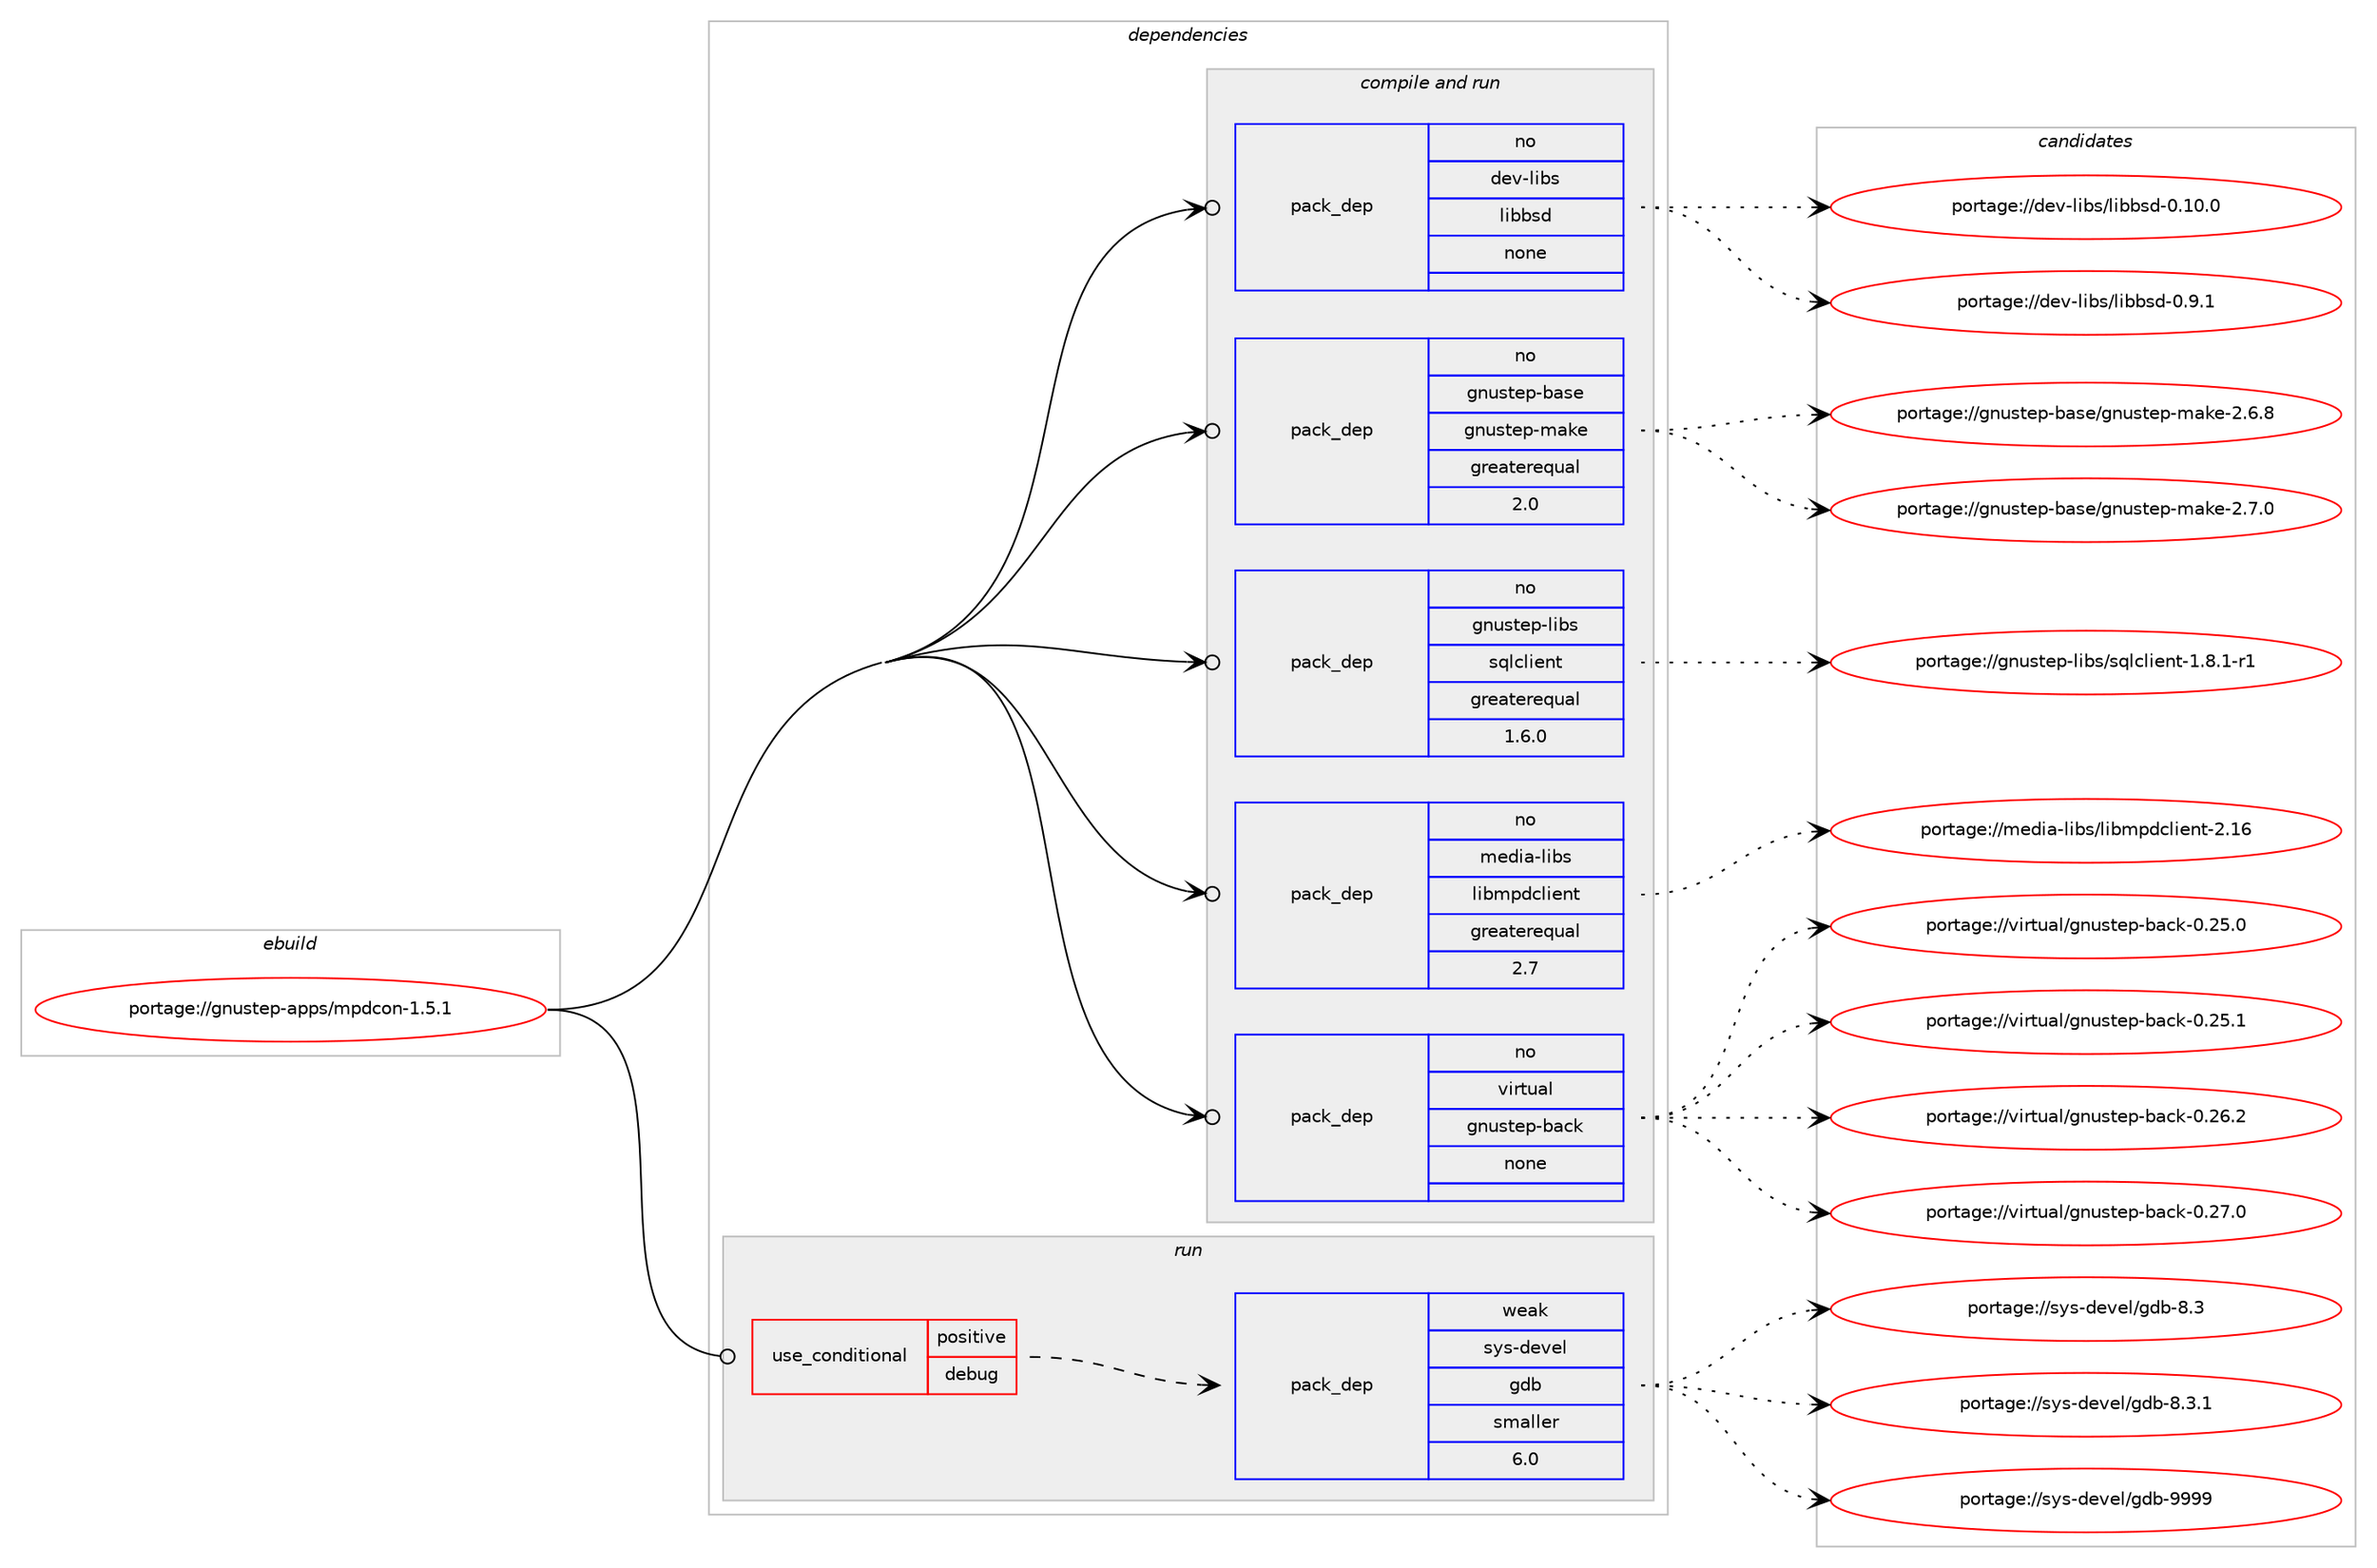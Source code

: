 digraph prolog {

# *************
# Graph options
# *************

newrank=true;
concentrate=true;
compound=true;
graph [rankdir=LR,fontname=Helvetica,fontsize=10,ranksep=1.5];#, ranksep=2.5, nodesep=0.2];
edge  [arrowhead=vee];
node  [fontname=Helvetica,fontsize=10];

# **********
# The ebuild
# **********

subgraph cluster_leftcol {
color=gray;
rank=same;
label=<<i>ebuild</i>>;
id [label="portage://gnustep-apps/mpdcon-1.5.1", color=red, width=4, href="../gnustep-apps/mpdcon-1.5.1.svg"];
}

# ****************
# The dependencies
# ****************

subgraph cluster_midcol {
color=gray;
label=<<i>dependencies</i>>;
subgraph cluster_compile {
fillcolor="#eeeeee";
style=filled;
label=<<i>compile</i>>;
}
subgraph cluster_compileandrun {
fillcolor="#eeeeee";
style=filled;
label=<<i>compile and run</i>>;
subgraph pack204396 {
dependency283186 [label=<<TABLE BORDER="0" CELLBORDER="1" CELLSPACING="0" CELLPADDING="4" WIDTH="220"><TR><TD ROWSPAN="6" CELLPADDING="30">pack_dep</TD></TR><TR><TD WIDTH="110">no</TD></TR><TR><TD>dev-libs</TD></TR><TR><TD>libbsd</TD></TR><TR><TD>none</TD></TR><TR><TD></TD></TR></TABLE>>, shape=none, color=blue];
}
id:e -> dependency283186:w [weight=20,style="solid",arrowhead="odotvee"];
subgraph pack204397 {
dependency283187 [label=<<TABLE BORDER="0" CELLBORDER="1" CELLSPACING="0" CELLPADDING="4" WIDTH="220"><TR><TD ROWSPAN="6" CELLPADDING="30">pack_dep</TD></TR><TR><TD WIDTH="110">no</TD></TR><TR><TD>gnustep-base</TD></TR><TR><TD>gnustep-make</TD></TR><TR><TD>greaterequal</TD></TR><TR><TD>2.0</TD></TR></TABLE>>, shape=none, color=blue];
}
id:e -> dependency283187:w [weight=20,style="solid",arrowhead="odotvee"];
subgraph pack204398 {
dependency283188 [label=<<TABLE BORDER="0" CELLBORDER="1" CELLSPACING="0" CELLPADDING="4" WIDTH="220"><TR><TD ROWSPAN="6" CELLPADDING="30">pack_dep</TD></TR><TR><TD WIDTH="110">no</TD></TR><TR><TD>gnustep-libs</TD></TR><TR><TD>sqlclient</TD></TR><TR><TD>greaterequal</TD></TR><TR><TD>1.6.0</TD></TR></TABLE>>, shape=none, color=blue];
}
id:e -> dependency283188:w [weight=20,style="solid",arrowhead="odotvee"];
subgraph pack204399 {
dependency283189 [label=<<TABLE BORDER="0" CELLBORDER="1" CELLSPACING="0" CELLPADDING="4" WIDTH="220"><TR><TD ROWSPAN="6" CELLPADDING="30">pack_dep</TD></TR><TR><TD WIDTH="110">no</TD></TR><TR><TD>media-libs</TD></TR><TR><TD>libmpdclient</TD></TR><TR><TD>greaterequal</TD></TR><TR><TD>2.7</TD></TR></TABLE>>, shape=none, color=blue];
}
id:e -> dependency283189:w [weight=20,style="solid",arrowhead="odotvee"];
subgraph pack204400 {
dependency283190 [label=<<TABLE BORDER="0" CELLBORDER="1" CELLSPACING="0" CELLPADDING="4" WIDTH="220"><TR><TD ROWSPAN="6" CELLPADDING="30">pack_dep</TD></TR><TR><TD WIDTH="110">no</TD></TR><TR><TD>virtual</TD></TR><TR><TD>gnustep-back</TD></TR><TR><TD>none</TD></TR><TR><TD></TD></TR></TABLE>>, shape=none, color=blue];
}
id:e -> dependency283190:w [weight=20,style="solid",arrowhead="odotvee"];
}
subgraph cluster_run {
fillcolor="#eeeeee";
style=filled;
label=<<i>run</i>>;
subgraph cond74632 {
dependency283191 [label=<<TABLE BORDER="0" CELLBORDER="1" CELLSPACING="0" CELLPADDING="4"><TR><TD ROWSPAN="3" CELLPADDING="10">use_conditional</TD></TR><TR><TD>positive</TD></TR><TR><TD>debug</TD></TR></TABLE>>, shape=none, color=red];
subgraph pack204401 {
dependency283192 [label=<<TABLE BORDER="0" CELLBORDER="1" CELLSPACING="0" CELLPADDING="4" WIDTH="220"><TR><TD ROWSPAN="6" CELLPADDING="30">pack_dep</TD></TR><TR><TD WIDTH="110">weak</TD></TR><TR><TD>sys-devel</TD></TR><TR><TD>gdb</TD></TR><TR><TD>smaller</TD></TR><TR><TD>6.0</TD></TR></TABLE>>, shape=none, color=blue];
}
dependency283191:e -> dependency283192:w [weight=20,style="dashed",arrowhead="vee"];
}
id:e -> dependency283191:w [weight=20,style="solid",arrowhead="odot"];
}
}

# **************
# The candidates
# **************

subgraph cluster_choices {
rank=same;
color=gray;
label=<<i>candidates</i>>;

subgraph choice204396 {
color=black;
nodesep=1;
choiceportage100101118451081059811547108105989811510045484649484648 [label="portage://dev-libs/libbsd-0.10.0", color=red, width=4,href="../dev-libs/libbsd-0.10.0.svg"];
choiceportage1001011184510810598115471081059898115100454846574649 [label="portage://dev-libs/libbsd-0.9.1", color=red, width=4,href="../dev-libs/libbsd-0.9.1.svg"];
dependency283186:e -> choiceportage100101118451081059811547108105989811510045484649484648:w [style=dotted,weight="100"];
dependency283186:e -> choiceportage1001011184510810598115471081059898115100454846574649:w [style=dotted,weight="100"];
}
subgraph choice204397 {
color=black;
nodesep=1;
choiceportage103110117115116101112459897115101471031101171151161011124510997107101455046544656 [label="portage://gnustep-base/gnustep-make-2.6.8", color=red, width=4,href="../gnustep-base/gnustep-make-2.6.8.svg"];
choiceportage103110117115116101112459897115101471031101171151161011124510997107101455046554648 [label="portage://gnustep-base/gnustep-make-2.7.0", color=red, width=4,href="../gnustep-base/gnustep-make-2.7.0.svg"];
dependency283187:e -> choiceportage103110117115116101112459897115101471031101171151161011124510997107101455046544656:w [style=dotted,weight="100"];
dependency283187:e -> choiceportage103110117115116101112459897115101471031101171151161011124510997107101455046554648:w [style=dotted,weight="100"];
}
subgraph choice204398 {
color=black;
nodesep=1;
choiceportage103110117115116101112451081059811547115113108991081051011101164549465646494511449 [label="portage://gnustep-libs/sqlclient-1.8.1-r1", color=red, width=4,href="../gnustep-libs/sqlclient-1.8.1-r1.svg"];
dependency283188:e -> choiceportage103110117115116101112451081059811547115113108991081051011101164549465646494511449:w [style=dotted,weight="100"];
}
subgraph choice204399 {
color=black;
nodesep=1;
choiceportage1091011001059745108105981154710810598109112100991081051011101164550464954 [label="portage://media-libs/libmpdclient-2.16", color=red, width=4,href="../media-libs/libmpdclient-2.16.svg"];
dependency283189:e -> choiceportage1091011001059745108105981154710810598109112100991081051011101164550464954:w [style=dotted,weight="100"];
}
subgraph choice204400 {
color=black;
nodesep=1;
choiceportage11810511411611797108471031101171151161011124598979910745484650534648 [label="portage://virtual/gnustep-back-0.25.0", color=red, width=4,href="../virtual/gnustep-back-0.25.0.svg"];
choiceportage11810511411611797108471031101171151161011124598979910745484650534649 [label="portage://virtual/gnustep-back-0.25.1", color=red, width=4,href="../virtual/gnustep-back-0.25.1.svg"];
choiceportage11810511411611797108471031101171151161011124598979910745484650544650 [label="portage://virtual/gnustep-back-0.26.2", color=red, width=4,href="../virtual/gnustep-back-0.26.2.svg"];
choiceportage11810511411611797108471031101171151161011124598979910745484650554648 [label="portage://virtual/gnustep-back-0.27.0", color=red, width=4,href="../virtual/gnustep-back-0.27.0.svg"];
dependency283190:e -> choiceportage11810511411611797108471031101171151161011124598979910745484650534648:w [style=dotted,weight="100"];
dependency283190:e -> choiceportage11810511411611797108471031101171151161011124598979910745484650534649:w [style=dotted,weight="100"];
dependency283190:e -> choiceportage11810511411611797108471031101171151161011124598979910745484650544650:w [style=dotted,weight="100"];
dependency283190:e -> choiceportage11810511411611797108471031101171151161011124598979910745484650554648:w [style=dotted,weight="100"];
}
subgraph choice204401 {
color=black;
nodesep=1;
choiceportage11512111545100101118101108471031009845564651 [label="portage://sys-devel/gdb-8.3", color=red, width=4,href="../sys-devel/gdb-8.3.svg"];
choiceportage115121115451001011181011084710310098455646514649 [label="portage://sys-devel/gdb-8.3.1", color=red, width=4,href="../sys-devel/gdb-8.3.1.svg"];
choiceportage1151211154510010111810110847103100984557575757 [label="portage://sys-devel/gdb-9999", color=red, width=4,href="../sys-devel/gdb-9999.svg"];
dependency283192:e -> choiceportage11512111545100101118101108471031009845564651:w [style=dotted,weight="100"];
dependency283192:e -> choiceportage115121115451001011181011084710310098455646514649:w [style=dotted,weight="100"];
dependency283192:e -> choiceportage1151211154510010111810110847103100984557575757:w [style=dotted,weight="100"];
}
}

}
